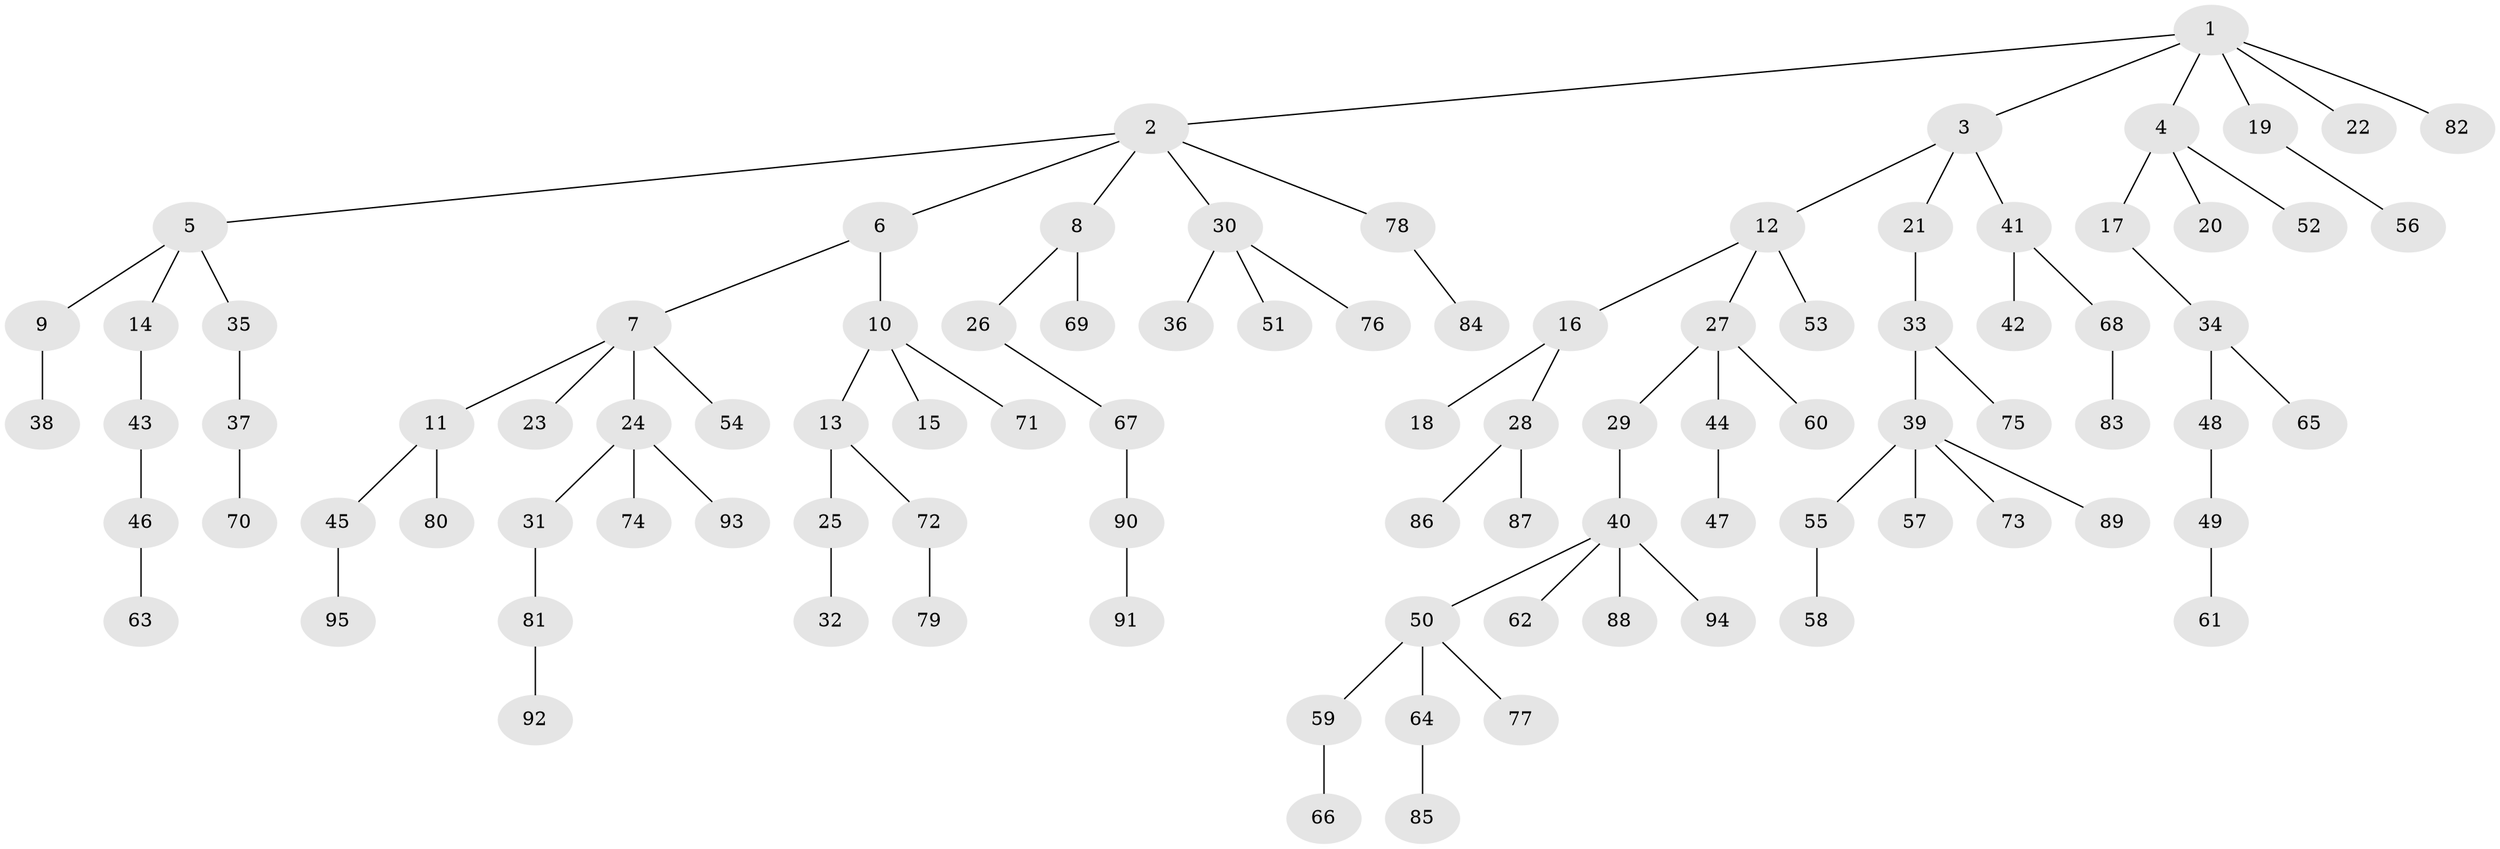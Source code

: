 // Generated by graph-tools (version 1.1) at 2025/26/03/09/25 03:26:26]
// undirected, 95 vertices, 94 edges
graph export_dot {
graph [start="1"]
  node [color=gray90,style=filled];
  1;
  2;
  3;
  4;
  5;
  6;
  7;
  8;
  9;
  10;
  11;
  12;
  13;
  14;
  15;
  16;
  17;
  18;
  19;
  20;
  21;
  22;
  23;
  24;
  25;
  26;
  27;
  28;
  29;
  30;
  31;
  32;
  33;
  34;
  35;
  36;
  37;
  38;
  39;
  40;
  41;
  42;
  43;
  44;
  45;
  46;
  47;
  48;
  49;
  50;
  51;
  52;
  53;
  54;
  55;
  56;
  57;
  58;
  59;
  60;
  61;
  62;
  63;
  64;
  65;
  66;
  67;
  68;
  69;
  70;
  71;
  72;
  73;
  74;
  75;
  76;
  77;
  78;
  79;
  80;
  81;
  82;
  83;
  84;
  85;
  86;
  87;
  88;
  89;
  90;
  91;
  92;
  93;
  94;
  95;
  1 -- 2;
  1 -- 3;
  1 -- 4;
  1 -- 19;
  1 -- 22;
  1 -- 82;
  2 -- 5;
  2 -- 6;
  2 -- 8;
  2 -- 30;
  2 -- 78;
  3 -- 12;
  3 -- 21;
  3 -- 41;
  4 -- 17;
  4 -- 20;
  4 -- 52;
  5 -- 9;
  5 -- 14;
  5 -- 35;
  6 -- 7;
  6 -- 10;
  7 -- 11;
  7 -- 23;
  7 -- 24;
  7 -- 54;
  8 -- 26;
  8 -- 69;
  9 -- 38;
  10 -- 13;
  10 -- 15;
  10 -- 71;
  11 -- 45;
  11 -- 80;
  12 -- 16;
  12 -- 27;
  12 -- 53;
  13 -- 25;
  13 -- 72;
  14 -- 43;
  16 -- 18;
  16 -- 28;
  17 -- 34;
  19 -- 56;
  21 -- 33;
  24 -- 31;
  24 -- 74;
  24 -- 93;
  25 -- 32;
  26 -- 67;
  27 -- 29;
  27 -- 44;
  27 -- 60;
  28 -- 86;
  28 -- 87;
  29 -- 40;
  30 -- 36;
  30 -- 51;
  30 -- 76;
  31 -- 81;
  33 -- 39;
  33 -- 75;
  34 -- 48;
  34 -- 65;
  35 -- 37;
  37 -- 70;
  39 -- 55;
  39 -- 57;
  39 -- 73;
  39 -- 89;
  40 -- 50;
  40 -- 62;
  40 -- 88;
  40 -- 94;
  41 -- 42;
  41 -- 68;
  43 -- 46;
  44 -- 47;
  45 -- 95;
  46 -- 63;
  48 -- 49;
  49 -- 61;
  50 -- 59;
  50 -- 64;
  50 -- 77;
  55 -- 58;
  59 -- 66;
  64 -- 85;
  67 -- 90;
  68 -- 83;
  72 -- 79;
  78 -- 84;
  81 -- 92;
  90 -- 91;
}
